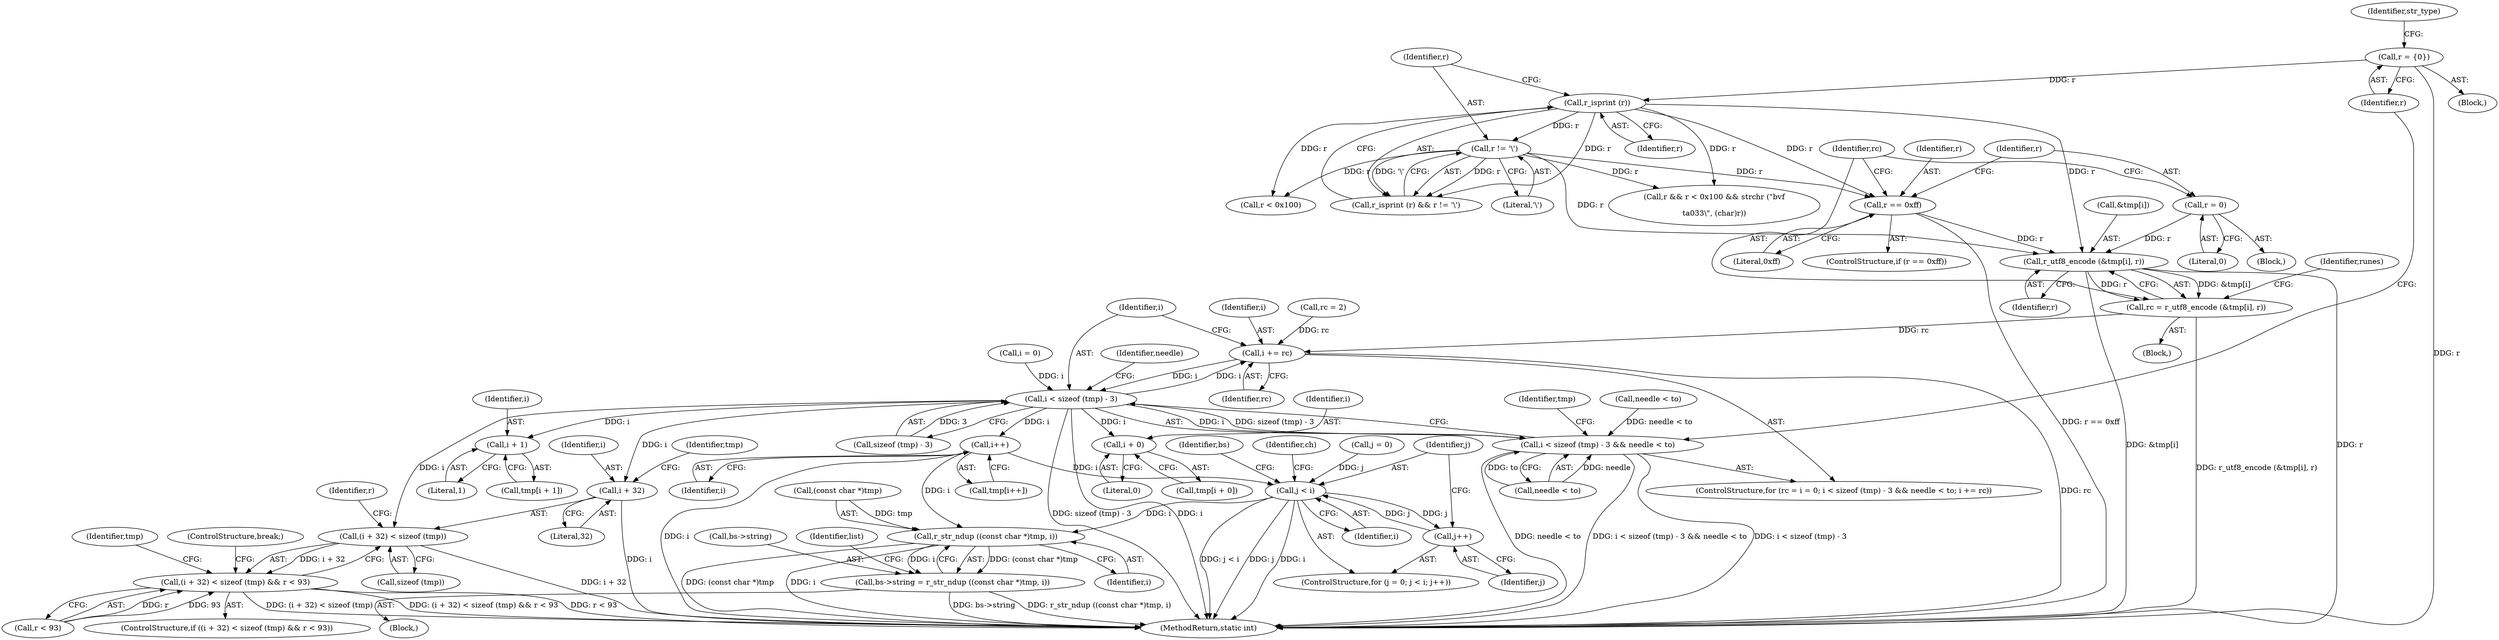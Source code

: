 digraph "0_radare2_3fcf41ed96ffa25b38029449520c8d0a198745f3@array" {
"1000449" [label="(Call,r_utf8_encode (&tmp[i], r))"];
"1000444" [label="(Call,r = 0)"];
"1000430" [label="(Call,r != '\\')"];
"1000428" [label="(Call,r_isprint (r))"];
"1000340" [label="(Call,r = {0})"];
"1000440" [label="(Call,r == 0xff)"];
"1000447" [label="(Call,rc = r_utf8_encode (&tmp[i], r))"];
"1000335" [label="(Call,i += rc)"];
"1000326" [label="(Call,i < sizeof (tmp) - 3)"];
"1000325" [label="(Call,i < sizeof (tmp) - 3 && needle < to)"];
"1000473" [label="(Call,(i + 32) < sizeof (tmp))"];
"1000472" [label="(Call,(i + 32) < sizeof (tmp) && r < 93)"];
"1000474" [label="(Call,i + 32)"];
"1000486" [label="(Call,i + 0)"];
"1000493" [label="(Call,i + 1)"];
"1000513" [label="(Call,i++)"];
"1000531" [label="(Call,j < i)"];
"1000534" [label="(Call,j++)"];
"1000683" [label="(Call,r_str_ndup ((const char *)tmp, i))"];
"1000679" [label="(Call,bs->string = r_str_ndup ((const char *)tmp, i))"];
"1000433" [label="(Block,)"];
"1000456" [label="(Identifier,runes)"];
"1000494" [label="(Identifier,i)"];
"1000326" [label="(Call,i < sizeof (tmp) - 3)"];
"1000479" [label="(Call,r < 93)"];
"1000471" [label="(ControlStructure,if ((i + 32) < sizeof (tmp) && r < 93))"];
"1000683" [label="(Call,r_str_ndup ((const char *)tmp, i))"];
"1000705" [label="(MethodReturn,static int)"];
"1000443" [label="(Block,)"];
"1000439" [label="(ControlStructure,if (r == 0xff))"];
"1000502" [label="(Call,rc = 2)"];
"1000476" [label="(Literal,32)"];
"1000539" [label="(Identifier,ch)"];
"1000513" [label="(Call,i++)"];
"1000454" [label="(Identifier,r)"];
"1000486" [label="(Call,i + 0)"];
"1000182" [label="(Call,needle < to)"];
"1000477" [label="(Call,sizeof (tmp))"];
"1000340" [label="(Call,r = {0})"];
"1000332" [label="(Call,needle < to)"];
"1000478" [label="(Identifier,tmp)"];
"1000533" [label="(Identifier,i)"];
"1000333" [label="(Identifier,needle)"];
"1000520" [label="(Block,)"];
"1000447" [label="(Call,rc = r_utf8_encode (&tmp[i], r))"];
"1000449" [label="(Call,r_utf8_encode (&tmp[i], r))"];
"1000325" [label="(Call,i < sizeof (tmp) - 3 && needle < to)"];
"1000475" [label="(Identifier,i)"];
"1000680" [label="(Call,bs->string)"];
"1000440" [label="(Call,r == 0xff)"];
"1000512" [label="(Identifier,tmp)"];
"1000319" [label="(ControlStructure,for (rc = i = 0; i < sizeof (tmp) - 3 && needle < to; i += rc))"];
"1000511" [label="(Call,tmp[i++])"];
"1000431" [label="(Identifier,r)"];
"1000328" [label="(Call,sizeof (tmp) - 3)"];
"1000480" [label="(Identifier,r)"];
"1000514" [label="(Identifier,i)"];
"1000527" [label="(ControlStructure,for (j = 0; j < i; j++))"];
"1000432" [label="(Literal,'\\')"];
"1000428" [label="(Call,r_isprint (r))"];
"1000427" [label="(Call,r_isprint (r) && r != '\\')"];
"1000487" [label="(Identifier,i)"];
"1000495" [label="(Literal,1)"];
"1000322" [label="(Call,i = 0)"];
"1000531" [label="(Call,j < i)"];
"1000528" [label="(Call,j = 0)"];
"1000684" [label="(Call,(const char *)tmp)"];
"1000441" [label="(Identifier,r)"];
"1000534" [label="(Call,j++)"];
"1000459" [label="(Call,r && r < 0x100 && strchr (\"\b\v\f\n\r\t\a\033\\\", (char)r))"];
"1000679" [label="(Call,bs->string = r_str_ndup ((const char *)tmp, i))"];
"1000687" [label="(Identifier,i)"];
"1000485" [label="(Identifier,tmp)"];
"1000450" [label="(Call,&tmp[i])"];
"1000493" [label="(Call,i + 1)"];
"1000566" [label="(Identifier,bs)"];
"1000335" [label="(Call,i += rc)"];
"1000344" [label="(Identifier,str_type)"];
"1000532" [label="(Identifier,j)"];
"1000535" [label="(Identifier,j)"];
"1000336" [label="(Identifier,i)"];
"1000442" [label="(Literal,0xff)"];
"1000445" [label="(Identifier,r)"];
"1000337" [label="(Identifier,rc)"];
"1000472" [label="(Call,(i + 32) < sizeof (tmp) && r < 93)"];
"1000501" [label="(ControlStructure,break;)"];
"1000341" [label="(Identifier,r)"];
"1000444" [label="(Call,r = 0)"];
"1000689" [label="(Identifier,list)"];
"1000462" [label="(Call,r < 0x100)"];
"1000491" [label="(Call,tmp[i + 1])"];
"1000429" [label="(Identifier,r)"];
"1000484" [label="(Call,tmp[i + 0])"];
"1000473" [label="(Call,(i + 32) < sizeof (tmp))"];
"1000430" [label="(Call,r != '\\')"];
"1000338" [label="(Block,)"];
"1000474" [label="(Call,i + 32)"];
"1000448" [label="(Identifier,rc)"];
"1000446" [label="(Literal,0)"];
"1000327" [label="(Identifier,i)"];
"1000488" [label="(Literal,0)"];
"1000449" -> "1000447"  [label="AST: "];
"1000449" -> "1000454"  [label="CFG: "];
"1000450" -> "1000449"  [label="AST: "];
"1000454" -> "1000449"  [label="AST: "];
"1000447" -> "1000449"  [label="CFG: "];
"1000449" -> "1000705"  [label="DDG: &tmp[i]"];
"1000449" -> "1000705"  [label="DDG: r"];
"1000449" -> "1000447"  [label="DDG: &tmp[i]"];
"1000449" -> "1000447"  [label="DDG: r"];
"1000444" -> "1000449"  [label="DDG: r"];
"1000430" -> "1000449"  [label="DDG: r"];
"1000440" -> "1000449"  [label="DDG: r"];
"1000428" -> "1000449"  [label="DDG: r"];
"1000444" -> "1000443"  [label="AST: "];
"1000444" -> "1000446"  [label="CFG: "];
"1000445" -> "1000444"  [label="AST: "];
"1000446" -> "1000444"  [label="AST: "];
"1000448" -> "1000444"  [label="CFG: "];
"1000430" -> "1000427"  [label="AST: "];
"1000430" -> "1000432"  [label="CFG: "];
"1000431" -> "1000430"  [label="AST: "];
"1000432" -> "1000430"  [label="AST: "];
"1000427" -> "1000430"  [label="CFG: "];
"1000430" -> "1000427"  [label="DDG: r"];
"1000430" -> "1000427"  [label="DDG: '\\'"];
"1000428" -> "1000430"  [label="DDG: r"];
"1000430" -> "1000440"  [label="DDG: r"];
"1000430" -> "1000459"  [label="DDG: r"];
"1000430" -> "1000462"  [label="DDG: r"];
"1000428" -> "1000427"  [label="AST: "];
"1000428" -> "1000429"  [label="CFG: "];
"1000429" -> "1000428"  [label="AST: "];
"1000431" -> "1000428"  [label="CFG: "];
"1000427" -> "1000428"  [label="CFG: "];
"1000428" -> "1000427"  [label="DDG: r"];
"1000340" -> "1000428"  [label="DDG: r"];
"1000428" -> "1000440"  [label="DDG: r"];
"1000428" -> "1000459"  [label="DDG: r"];
"1000428" -> "1000462"  [label="DDG: r"];
"1000340" -> "1000338"  [label="AST: "];
"1000340" -> "1000341"  [label="CFG: "];
"1000341" -> "1000340"  [label="AST: "];
"1000344" -> "1000340"  [label="CFG: "];
"1000340" -> "1000705"  [label="DDG: r"];
"1000440" -> "1000439"  [label="AST: "];
"1000440" -> "1000442"  [label="CFG: "];
"1000441" -> "1000440"  [label="AST: "];
"1000442" -> "1000440"  [label="AST: "];
"1000445" -> "1000440"  [label="CFG: "];
"1000448" -> "1000440"  [label="CFG: "];
"1000440" -> "1000705"  [label="DDG: r == 0xff"];
"1000447" -> "1000433"  [label="AST: "];
"1000448" -> "1000447"  [label="AST: "];
"1000456" -> "1000447"  [label="CFG: "];
"1000447" -> "1000705"  [label="DDG: r_utf8_encode (&tmp[i], r)"];
"1000447" -> "1000335"  [label="DDG: rc"];
"1000335" -> "1000319"  [label="AST: "];
"1000335" -> "1000337"  [label="CFG: "];
"1000336" -> "1000335"  [label="AST: "];
"1000337" -> "1000335"  [label="AST: "];
"1000327" -> "1000335"  [label="CFG: "];
"1000335" -> "1000705"  [label="DDG: rc"];
"1000335" -> "1000326"  [label="DDG: i"];
"1000502" -> "1000335"  [label="DDG: rc"];
"1000326" -> "1000335"  [label="DDG: i"];
"1000326" -> "1000325"  [label="AST: "];
"1000326" -> "1000328"  [label="CFG: "];
"1000327" -> "1000326"  [label="AST: "];
"1000328" -> "1000326"  [label="AST: "];
"1000333" -> "1000326"  [label="CFG: "];
"1000325" -> "1000326"  [label="CFG: "];
"1000326" -> "1000705"  [label="DDG: sizeof (tmp) - 3"];
"1000326" -> "1000705"  [label="DDG: i"];
"1000326" -> "1000325"  [label="DDG: i"];
"1000326" -> "1000325"  [label="DDG: sizeof (tmp) - 3"];
"1000322" -> "1000326"  [label="DDG: i"];
"1000328" -> "1000326"  [label="DDG: 3"];
"1000326" -> "1000473"  [label="DDG: i"];
"1000326" -> "1000474"  [label="DDG: i"];
"1000326" -> "1000486"  [label="DDG: i"];
"1000326" -> "1000493"  [label="DDG: i"];
"1000326" -> "1000513"  [label="DDG: i"];
"1000325" -> "1000319"  [label="AST: "];
"1000325" -> "1000332"  [label="CFG: "];
"1000332" -> "1000325"  [label="AST: "];
"1000341" -> "1000325"  [label="CFG: "];
"1000512" -> "1000325"  [label="CFG: "];
"1000325" -> "1000705"  [label="DDG: i < sizeof (tmp) - 3"];
"1000325" -> "1000705"  [label="DDG: needle < to"];
"1000325" -> "1000705"  [label="DDG: i < sizeof (tmp) - 3 && needle < to"];
"1000332" -> "1000325"  [label="DDG: needle"];
"1000332" -> "1000325"  [label="DDG: to"];
"1000182" -> "1000325"  [label="DDG: needle < to"];
"1000473" -> "1000472"  [label="AST: "];
"1000473" -> "1000477"  [label="CFG: "];
"1000474" -> "1000473"  [label="AST: "];
"1000477" -> "1000473"  [label="AST: "];
"1000480" -> "1000473"  [label="CFG: "];
"1000472" -> "1000473"  [label="CFG: "];
"1000473" -> "1000705"  [label="DDG: i + 32"];
"1000473" -> "1000472"  [label="DDG: i + 32"];
"1000472" -> "1000471"  [label="AST: "];
"1000472" -> "1000479"  [label="CFG: "];
"1000479" -> "1000472"  [label="AST: "];
"1000485" -> "1000472"  [label="CFG: "];
"1000501" -> "1000472"  [label="CFG: "];
"1000472" -> "1000705"  [label="DDG: (i + 32) < sizeof (tmp) && r < 93"];
"1000472" -> "1000705"  [label="DDG: r < 93"];
"1000472" -> "1000705"  [label="DDG: (i + 32) < sizeof (tmp)"];
"1000479" -> "1000472"  [label="DDG: r"];
"1000479" -> "1000472"  [label="DDG: 93"];
"1000474" -> "1000476"  [label="CFG: "];
"1000475" -> "1000474"  [label="AST: "];
"1000476" -> "1000474"  [label="AST: "];
"1000478" -> "1000474"  [label="CFG: "];
"1000474" -> "1000705"  [label="DDG: i"];
"1000486" -> "1000484"  [label="AST: "];
"1000486" -> "1000488"  [label="CFG: "];
"1000487" -> "1000486"  [label="AST: "];
"1000488" -> "1000486"  [label="AST: "];
"1000484" -> "1000486"  [label="CFG: "];
"1000493" -> "1000491"  [label="AST: "];
"1000493" -> "1000495"  [label="CFG: "];
"1000494" -> "1000493"  [label="AST: "];
"1000495" -> "1000493"  [label="AST: "];
"1000491" -> "1000493"  [label="CFG: "];
"1000513" -> "1000511"  [label="AST: "];
"1000513" -> "1000514"  [label="CFG: "];
"1000514" -> "1000513"  [label="AST: "];
"1000511" -> "1000513"  [label="CFG: "];
"1000513" -> "1000705"  [label="DDG: i"];
"1000513" -> "1000531"  [label="DDG: i"];
"1000513" -> "1000683"  [label="DDG: i"];
"1000531" -> "1000527"  [label="AST: "];
"1000531" -> "1000533"  [label="CFG: "];
"1000532" -> "1000531"  [label="AST: "];
"1000533" -> "1000531"  [label="AST: "];
"1000539" -> "1000531"  [label="CFG: "];
"1000566" -> "1000531"  [label="CFG: "];
"1000531" -> "1000705"  [label="DDG: i"];
"1000531" -> "1000705"  [label="DDG: j < i"];
"1000531" -> "1000705"  [label="DDG: j"];
"1000528" -> "1000531"  [label="DDG: j"];
"1000534" -> "1000531"  [label="DDG: j"];
"1000531" -> "1000534"  [label="DDG: j"];
"1000531" -> "1000683"  [label="DDG: i"];
"1000534" -> "1000527"  [label="AST: "];
"1000534" -> "1000535"  [label="CFG: "];
"1000535" -> "1000534"  [label="AST: "];
"1000532" -> "1000534"  [label="CFG: "];
"1000683" -> "1000679"  [label="AST: "];
"1000683" -> "1000687"  [label="CFG: "];
"1000684" -> "1000683"  [label="AST: "];
"1000687" -> "1000683"  [label="AST: "];
"1000679" -> "1000683"  [label="CFG: "];
"1000683" -> "1000705"  [label="DDG: (const char *)tmp"];
"1000683" -> "1000705"  [label="DDG: i"];
"1000683" -> "1000679"  [label="DDG: (const char *)tmp"];
"1000683" -> "1000679"  [label="DDG: i"];
"1000684" -> "1000683"  [label="DDG: tmp"];
"1000679" -> "1000520"  [label="AST: "];
"1000680" -> "1000679"  [label="AST: "];
"1000689" -> "1000679"  [label="CFG: "];
"1000679" -> "1000705"  [label="DDG: bs->string"];
"1000679" -> "1000705"  [label="DDG: r_str_ndup ((const char *)tmp, i)"];
}
